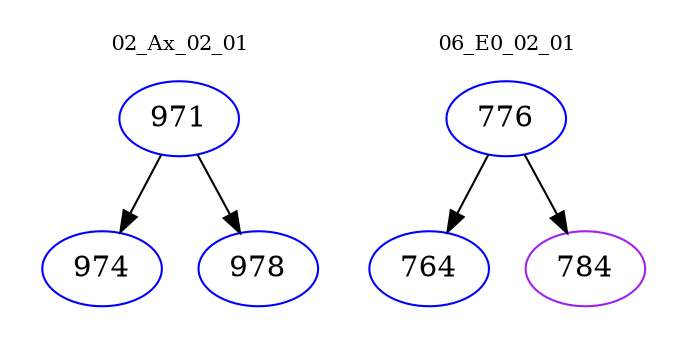 digraph{
subgraph cluster_0 {
color = white
label = "02_Ax_02_01";
fontsize=10;
T0_971 [label="971", color="blue"]
T0_971 -> T0_974 [color="black"]
T0_974 [label="974", color="blue"]
T0_971 -> T0_978 [color="black"]
T0_978 [label="978", color="blue"]
}
subgraph cluster_1 {
color = white
label = "06_E0_02_01";
fontsize=10;
T1_776 [label="776", color="blue"]
T1_776 -> T1_764 [color="black"]
T1_764 [label="764", color="blue"]
T1_776 -> T1_784 [color="black"]
T1_784 [label="784", color="purple"]
}
}
